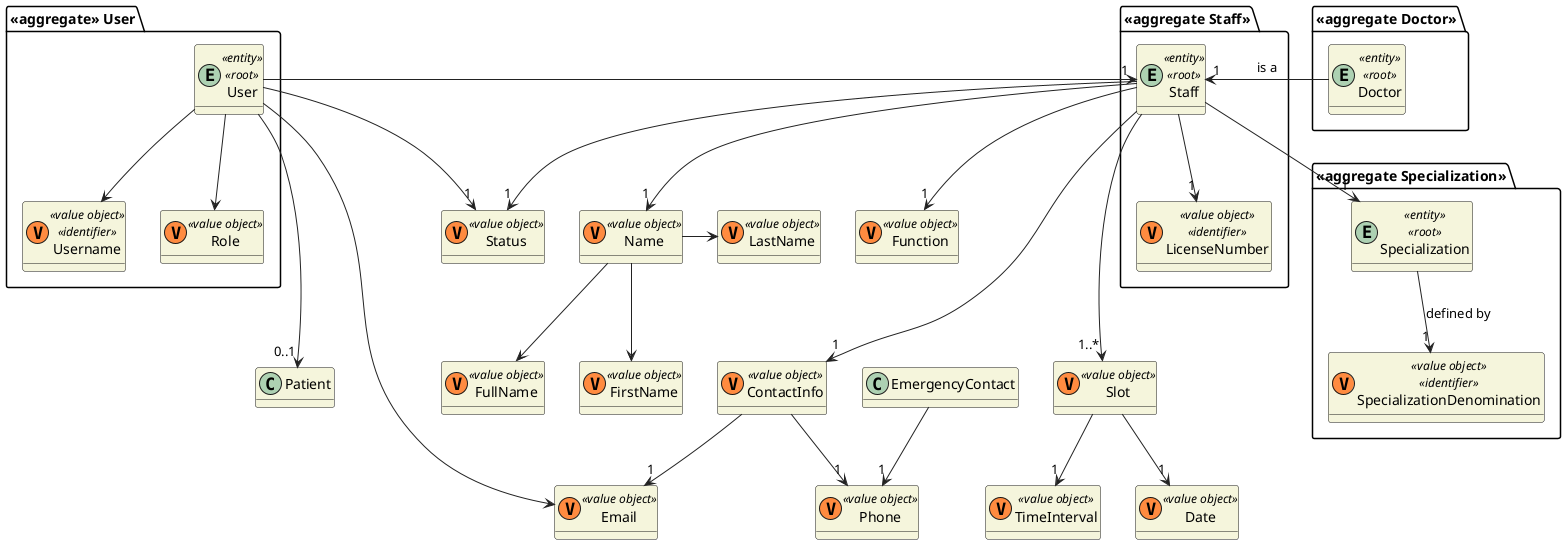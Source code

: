 @startuml
skinparam classAttributeIconSize 0
hide empty attributes
skinparam classBackgroundColor beige
skinparam ArrowColor #222222

class Name <<(V,#FF8B40)value object>> {}

class FirstName <<(V,#FF8B40)value object>> {}
class LastName <<(V,#FF8B40)value object>> {}
class FullName <<(V,#FF8B40)value object>> {}
class ContactInfo <<(V,#FF8B40)value object>> {}
class Phone <<(V,#FF8B40)value object>> {}
class Email <<(V,#FF8B40)value object>> {}
class Slot <<(V,#FF8B40)value object>> {}
class Date <<(V,#FF8B40)value object>> {}
class TimeInterval <<(V,#FF8B40)value object>> {}
class Function <<(V,#FF8B40)value object>>  {}
class Status <<(V,#FF8B40)value object>> {}

package "<<aggregate Staff>>" {
    entity Staff <<entity>><<root>>{}
    class LicenseNumber <<(V,#FF8B40)value object>> <<identifier>> {}
}

package "<<aggregate Doctor>>" {
    entity Doctor <<entity>><<root>>{}
}
package "<<aggregate Specialization>>"{
    entity Specialization <<entity>> <<root>> {}
    class SpecializationDenomination <<(V,#FF8B40)value object>> <<identifier>> {}
}


package "<<aggregate>> User" {
    entity User <<entity>> <<root>>
    class Username <<(V,#FF8B40) value object>> <<identifier>>
    class Role <<(V,#FF8B40) value object>>
}

User ---> "0..1" Patient
User -> "1" Staff
User -> "1" Status
User --> Username
User ----> Email
User --> Role

Doctor -> "1" Staff : is a

Name --> FirstName
Name -> LastName
Name --> FullName

ContactInfo --> "1" Email
ContactInfo --> "1" Phone
EmergencyContact --> "1" Phone

Staff --> "1" Status
Staff --> "1" Name
Staff --> "1" Function
Staff ---> "1" ContactInfo
Staff --> "1" LicenseNumber
Staff ---> "1..*" Slot
Staff --> "1" Specialization

Specialization --> "1" SpecializationDenomination : defined by
Slot --> "1" Date
Slot --> "1" TimeInterval

@enduml
